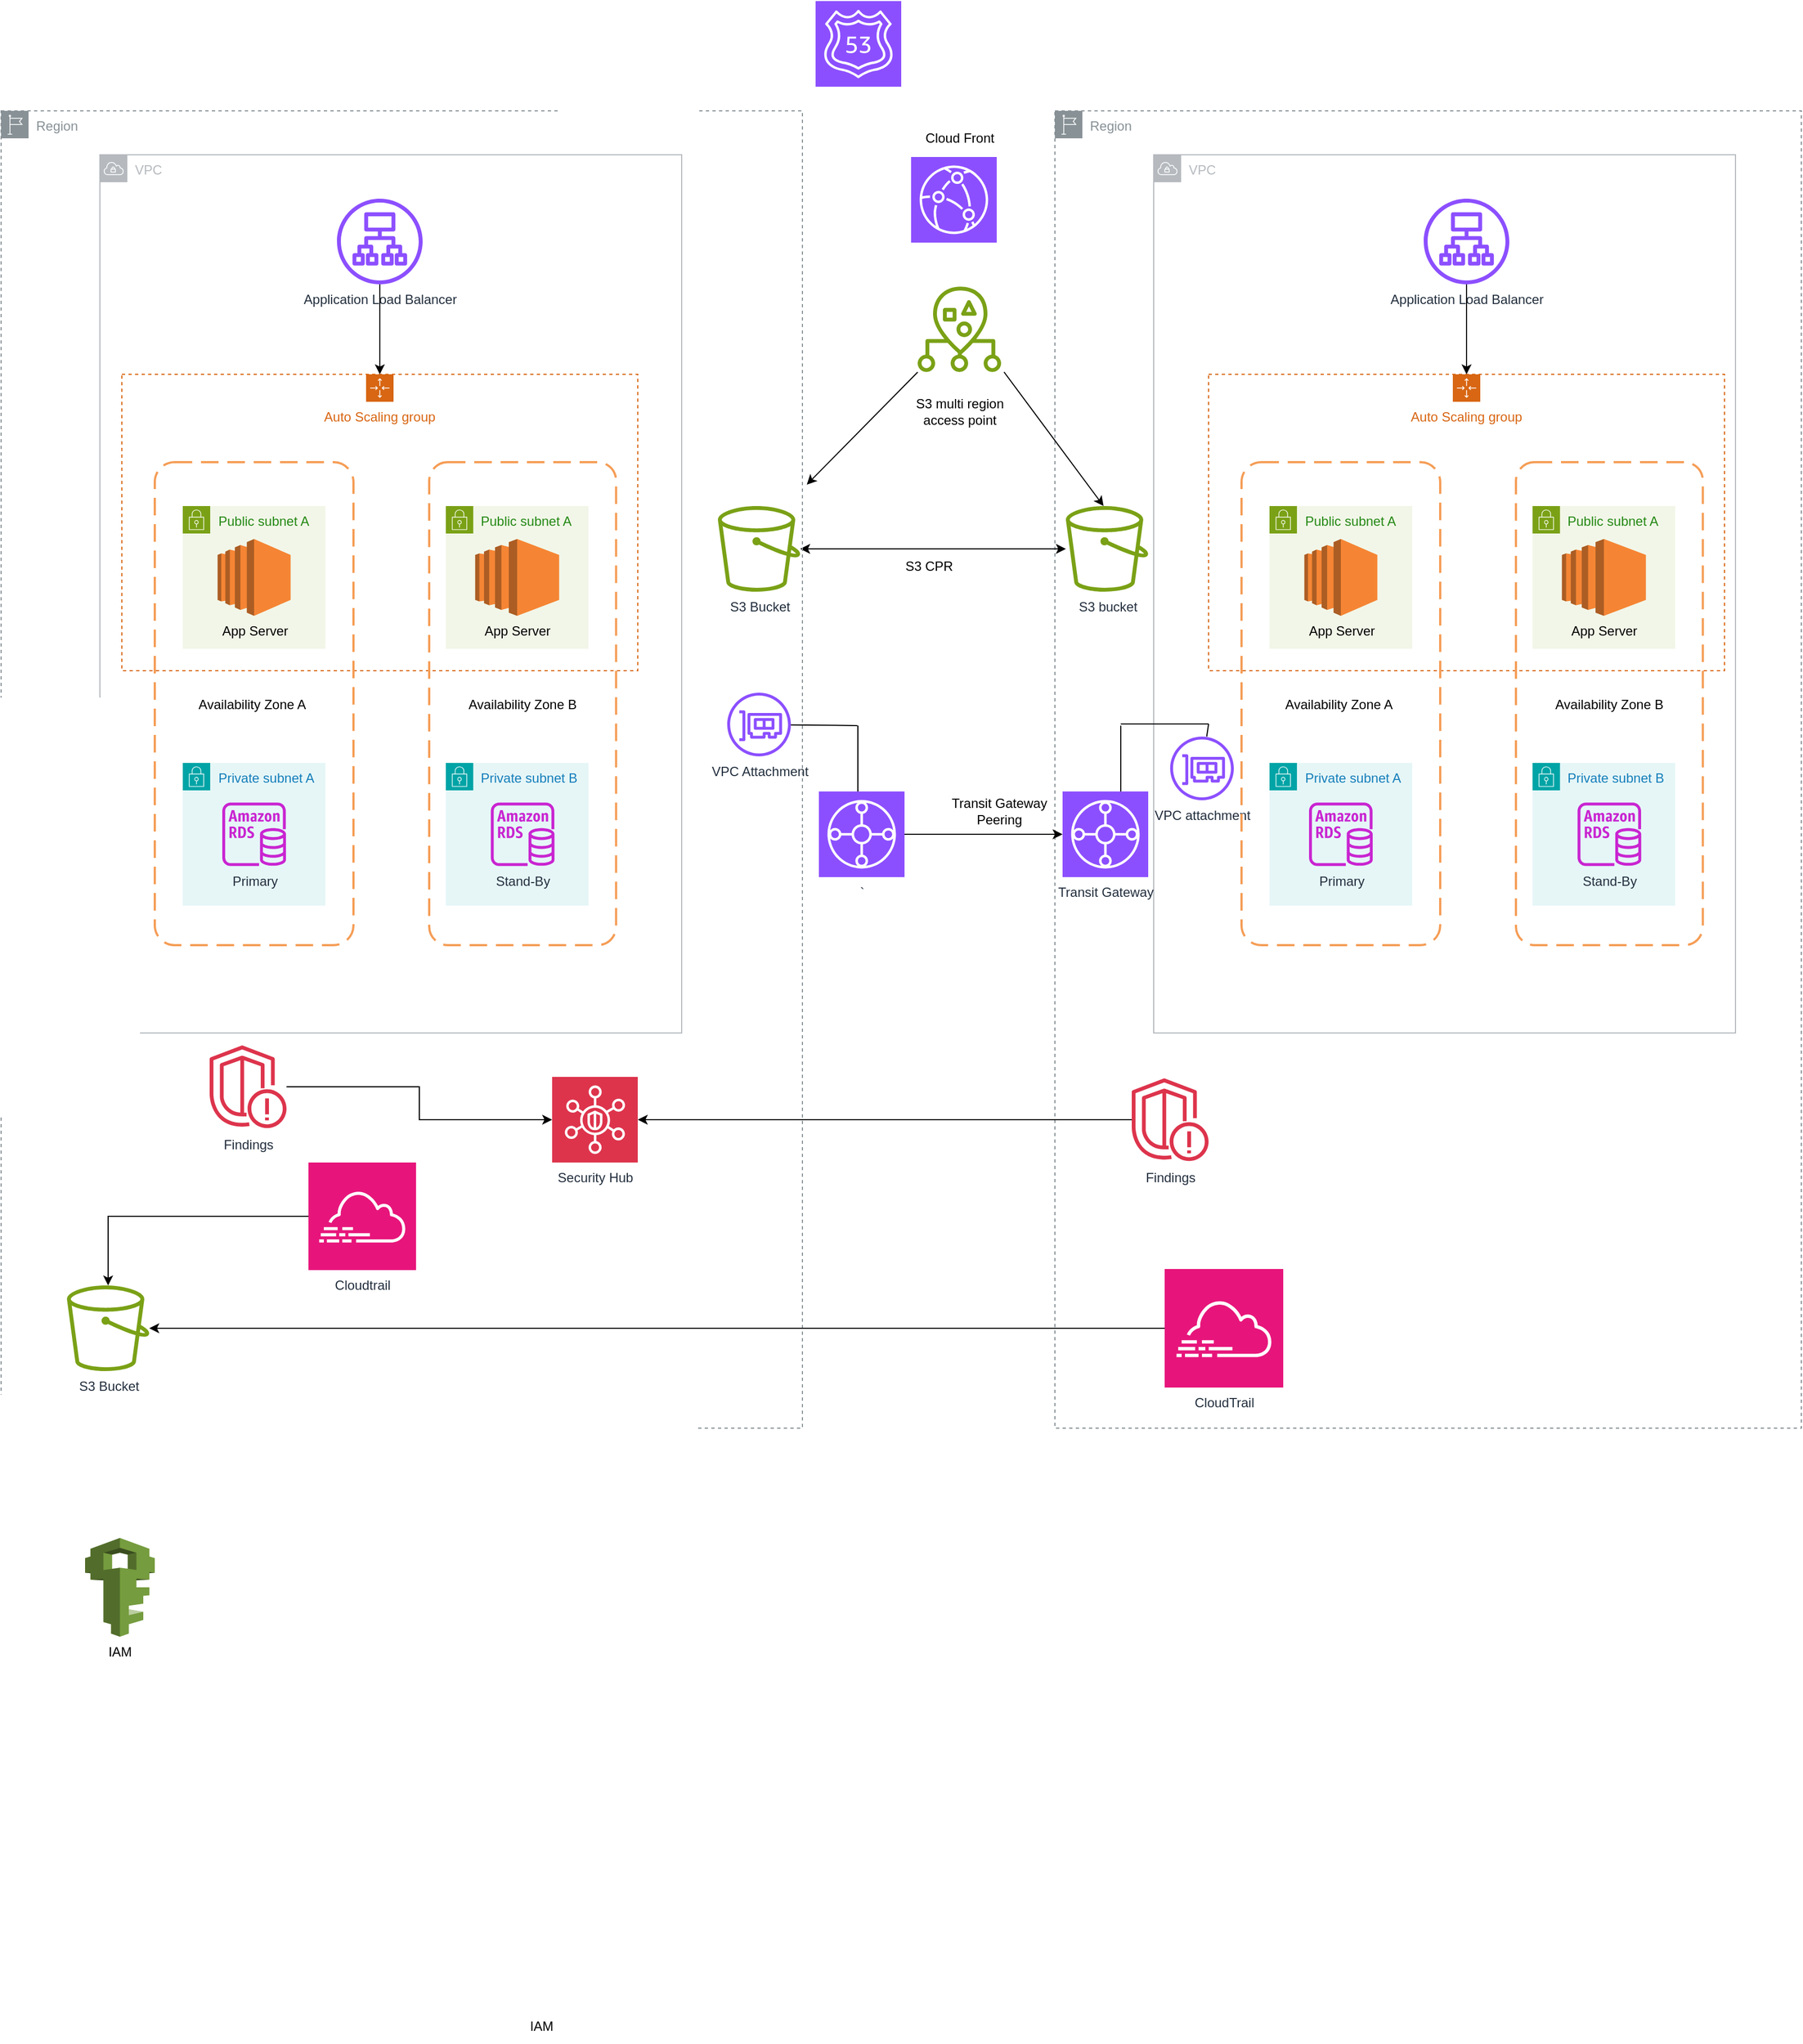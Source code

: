 <mxfile>
    <diagram name="Page-1" id="yJP06izvK32M2zYXWGLj">
        <mxGraphModel dx="2762" dy="1408" grid="1" gridSize="10" guides="1" tooltips="1" connect="1" arrows="1" fold="1" page="1" pageScale="1" pageWidth="1169" pageHeight="827" math="0" shadow="0">
            <root>
                <mxCell id="0"/>
                <mxCell id="1" parent="0"/>
                <mxCell id="CLSTLbRd8MkRC8ccG9wd-35" value="" style="sketch=0;points=[[0,0,0],[0.25,0,0],[0.5,0,0],[0.75,0,0],[1,0,0],[0,1,0],[0.25,1,0],[0.5,1,0],[0.75,1,0],[1,1,0],[0,0.25,0],[0,0.5,0],[0,0.75,0],[1,0.25,0],[1,0.5,0],[1,0.75,0]];outlineConnect=0;fontColor=#232F3E;fillColor=#8C4FFF;strokeColor=#ffffff;dashed=0;verticalLabelPosition=bottom;verticalAlign=top;align=center;html=1;fontSize=12;fontStyle=0;aspect=fixed;shape=mxgraph.aws4.resourceIcon;resIcon=mxgraph.aws4.route_53;" parent="1" vertex="1">
                    <mxGeometry x="402" y="60" width="78" height="78" as="geometry"/>
                </mxCell>
                <mxCell id="CLSTLbRd8MkRC8ccG9wd-36" value="" style="sketch=0;points=[[0,0,0],[0.25,0,0],[0.5,0,0],[0.75,0,0],[1,0,0],[0,1,0],[0.25,1,0],[0.5,1,0],[0.75,1,0],[1,1,0],[0,0.25,0],[0,0.5,0],[0,0.75,0],[1,0.25,0],[1,0.5,0],[1,0.75,0]];outlineConnect=0;fontColor=#232F3E;fillColor=#8C4FFF;strokeColor=#ffffff;dashed=0;verticalLabelPosition=bottom;verticalAlign=top;align=center;html=1;fontSize=12;fontStyle=0;aspect=fixed;shape=mxgraph.aws4.resourceIcon;resIcon=mxgraph.aws4.cloudfront;" parent="1" vertex="1">
                    <mxGeometry x="489" y="202" width="78" height="78" as="geometry"/>
                </mxCell>
                <mxCell id="CLSTLbRd8MkRC8ccG9wd-38" value="Region" style="sketch=0;outlineConnect=0;gradientColor=none;html=1;whiteSpace=wrap;fontSize=12;fontStyle=0;shape=mxgraph.aws4.group;grIcon=mxgraph.aws4.group_region;strokeColor=#879196;fillColor=none;verticalAlign=top;align=left;spacingLeft=30;fontColor=#879196;dashed=1;" parent="1" vertex="1">
                    <mxGeometry x="620" y="160" width="680" height="1200" as="geometry"/>
                </mxCell>
                <mxCell id="CLSTLbRd8MkRC8ccG9wd-40" value="VPC" style="sketch=0;outlineConnect=0;gradientColor=none;html=1;whiteSpace=wrap;fontSize=12;fontStyle=0;shape=mxgraph.aws4.group;grIcon=mxgraph.aws4.group_vpc;strokeColor=#B6BABF;fillColor=none;verticalAlign=top;align=left;spacingLeft=30;fontColor=#B6BABF;dashed=0;" parent="1" vertex="1">
                    <mxGeometry x="710" y="200" width="530" height="800" as="geometry"/>
                </mxCell>
                <mxCell id="LTgmbg8OwqLArLhdoxDF-1" value="S3 Bucket" style="sketch=0;outlineConnect=0;fontColor=#232F3E;gradientColor=none;fillColor=#7AA116;strokeColor=none;dashed=0;verticalLabelPosition=bottom;verticalAlign=top;align=center;html=1;fontSize=12;fontStyle=0;aspect=fixed;pointerEvents=1;shape=mxgraph.aws4.bucket;" parent="1" vertex="1">
                    <mxGeometry x="313" y="520" width="75" height="78" as="geometry"/>
                </mxCell>
                <mxCell id="LTgmbg8OwqLArLhdoxDF-2" value="S3 bucket" style="sketch=0;outlineConnect=0;fontColor=#232F3E;gradientColor=none;fillColor=#7AA116;strokeColor=none;dashed=0;verticalLabelPosition=bottom;verticalAlign=top;align=center;html=1;fontSize=12;fontStyle=0;aspect=fixed;pointerEvents=1;shape=mxgraph.aws4.bucket;" parent="1" vertex="1">
                    <mxGeometry x="630" y="520" width="75" height="78" as="geometry"/>
                </mxCell>
                <mxCell id="LTgmbg8OwqLArLhdoxDF-3" value="" style="sketch=0;outlineConnect=0;fontColor=#232F3E;gradientColor=none;fillColor=#7AA116;strokeColor=none;dashed=0;verticalLabelPosition=bottom;verticalAlign=top;align=center;html=1;fontSize=12;fontStyle=0;aspect=fixed;pointerEvents=1;shape=mxgraph.aws4.s3_multi_region_access_points;" parent="1" vertex="1">
                    <mxGeometry x="495" y="320" width="76" height="78" as="geometry"/>
                </mxCell>
                <mxCell id="LTgmbg8OwqLArLhdoxDF-4" value="S3 multi region&lt;br&gt;access point" style="text;html=1;align=center;verticalAlign=middle;resizable=0;points=[];autosize=1;strokeColor=none;fillColor=none;" parent="1" vertex="1">
                    <mxGeometry x="483" y="414" width="100" height="40" as="geometry"/>
                </mxCell>
                <mxCell id="LTgmbg8OwqLArLhdoxDF-7" value="" style="endArrow=classic;html=1;rounded=0;" parent="1" edge="1">
                    <mxGeometry width="50" height="50" relative="1" as="geometry">
                        <mxPoint x="495" y="397.997" as="sourcePoint"/>
                        <mxPoint x="394" y="500.45" as="targetPoint"/>
                    </mxGeometry>
                </mxCell>
                <mxCell id="LTgmbg8OwqLArLhdoxDF-8" value="" style="endArrow=classic;startArrow=classic;html=1;rounded=0;" parent="1" source="LTgmbg8OwqLArLhdoxDF-1" target="LTgmbg8OwqLArLhdoxDF-2" edge="1">
                    <mxGeometry width="50" height="50" relative="1" as="geometry">
                        <mxPoint x="535" y="584" as="sourcePoint"/>
                        <mxPoint x="585" y="534" as="targetPoint"/>
                    </mxGeometry>
                </mxCell>
                <mxCell id="LTgmbg8OwqLArLhdoxDF-9" value="S3 CPR" style="text;html=1;align=center;verticalAlign=middle;resizable=0;points=[];autosize=1;strokeColor=none;fillColor=none;" parent="1" vertex="1">
                    <mxGeometry x="470" y="560" width="70" height="30" as="geometry"/>
                </mxCell>
                <mxCell id="LTgmbg8OwqLArLhdoxDF-10" value="" style="edgeStyle=none;orthogonalLoop=1;jettySize=auto;html=1;rounded=0;" parent="1" edge="1">
                    <mxGeometry width="100" relative="1" as="geometry">
                        <mxPoint x="573.661" y="397.884" as="sourcePoint"/>
                        <mxPoint x="664.332" y="520" as="targetPoint"/>
                        <Array as="points"/>
                    </mxGeometry>
                </mxCell>
                <mxCell id="LTgmbg8OwqLArLhdoxDF-80" value="" style="edgeStyle=orthogonalEdgeStyle;rounded=0;orthogonalLoop=1;jettySize=auto;html=1;entryX=0;entryY=0.5;entryDx=0;entryDy=0;entryPerimeter=0;" parent="1" source="LTgmbg8OwqLArLhdoxDF-17" target="LTgmbg8OwqLArLhdoxDF-18" edge="1">
                    <mxGeometry relative="1" as="geometry">
                        <mxPoint x="574" y="819" as="targetPoint"/>
                    </mxGeometry>
                </mxCell>
                <mxCell id="LTgmbg8OwqLArLhdoxDF-17" value="`" style="sketch=0;points=[[0,0,0],[0.25,0,0],[0.5,0,0],[0.75,0,0],[1,0,0],[0,1,0],[0.25,1,0],[0.5,1,0],[0.75,1,0],[1,1,0],[0,0.25,0],[0,0.5,0],[0,0.75,0],[1,0.25,0],[1,0.5,0],[1,0.75,0]];outlineConnect=0;fontColor=#232F3E;fillColor=#8C4FFF;strokeColor=#ffffff;dashed=0;verticalLabelPosition=bottom;verticalAlign=top;align=center;html=1;fontSize=12;fontStyle=0;aspect=fixed;shape=mxgraph.aws4.resourceIcon;resIcon=mxgraph.aws4.transit_gateway;" parent="1" vertex="1">
                    <mxGeometry x="405" y="780" width="78" height="78" as="geometry"/>
                </mxCell>
                <mxCell id="LTgmbg8OwqLArLhdoxDF-18" value="Transit Gateway" style="sketch=0;points=[[0,0,0],[0.25,0,0],[0.5,0,0],[0.75,0,0],[1,0,0],[0,1,0],[0.25,1,0],[0.5,1,0],[0.75,1,0],[1,1,0],[0,0.25,0],[0,0.5,0],[0,0.75,0],[1,0.25,0],[1,0.5,0],[1,0.75,0]];outlineConnect=0;fontColor=#232F3E;fillColor=#8C4FFF;strokeColor=#ffffff;dashed=0;verticalLabelPosition=bottom;verticalAlign=top;align=center;html=1;fontSize=12;fontStyle=0;aspect=fixed;shape=mxgraph.aws4.resourceIcon;resIcon=mxgraph.aws4.transit_gateway;" parent="1" vertex="1">
                    <mxGeometry x="627" y="780" width="78" height="78" as="geometry"/>
                </mxCell>
                <mxCell id="LTgmbg8OwqLArLhdoxDF-22" value="VPC Attachment" style="sketch=0;outlineConnect=0;fontColor=#232F3E;gradientColor=none;fillColor=#8C4FFF;strokeColor=none;dashed=0;verticalLabelPosition=bottom;verticalAlign=top;align=center;html=1;fontSize=12;fontStyle=0;aspect=fixed;pointerEvents=1;shape=mxgraph.aws4.elastic_network_interface;" parent="1" vertex="1">
                    <mxGeometry x="321.5" y="690" width="58" height="58" as="geometry"/>
                </mxCell>
                <mxCell id="LTgmbg8OwqLArLhdoxDF-23" value="VPC attachment" style="sketch=0;outlineConnect=0;fontColor=#232F3E;gradientColor=none;fillColor=#8C4FFF;strokeColor=none;dashed=0;verticalLabelPosition=bottom;verticalAlign=top;align=center;html=1;fontSize=12;fontStyle=0;aspect=fixed;pointerEvents=1;shape=mxgraph.aws4.elastic_network_interface;" parent="1" vertex="1">
                    <mxGeometry x="725" y="730" width="58" height="58" as="geometry"/>
                </mxCell>
                <mxCell id="LTgmbg8OwqLArLhdoxDF-27" value="" style="endArrow=none;html=1;rounded=0;" parent="1" source="LTgmbg8OwqLArLhdoxDF-22" edge="1">
                    <mxGeometry width="50" height="50" relative="1" as="geometry">
                        <mxPoint x="388" y="718.5" as="sourcePoint"/>
                        <mxPoint x="440" y="720" as="targetPoint"/>
                    </mxGeometry>
                </mxCell>
                <mxCell id="LTgmbg8OwqLArLhdoxDF-32" value="" style="endArrow=none;html=1;rounded=0;" parent="1" target="LTgmbg8OwqLArLhdoxDF-23" edge="1">
                    <mxGeometry width="50" height="50" relative="1" as="geometry">
                        <mxPoint x="760" y="718.5" as="sourcePoint"/>
                        <mxPoint x="830" y="718.5" as="targetPoint"/>
                    </mxGeometry>
                </mxCell>
                <mxCell id="LTgmbg8OwqLArLhdoxDF-33" value="" style="endArrow=none;html=1;rounded=0;" parent="1" edge="1">
                    <mxGeometry width="50" height="50" relative="1" as="geometry">
                        <mxPoint x="440.5" y="780" as="sourcePoint"/>
                        <mxPoint x="440.5" y="720" as="targetPoint"/>
                    </mxGeometry>
                </mxCell>
                <mxCell id="LTgmbg8OwqLArLhdoxDF-54" value="Cloud Front" style="text;html=1;align=center;verticalAlign=middle;resizable=0;points=[];autosize=1;strokeColor=none;fillColor=none;" parent="1" vertex="1">
                    <mxGeometry x="488" y="170" width="90" height="30" as="geometry"/>
                </mxCell>
                <mxCell id="LTgmbg8OwqLArLhdoxDF-75" value="" style="endArrow=none;html=1;rounded=0;" parent="1" edge="1">
                    <mxGeometry width="50" height="50" relative="1" as="geometry">
                        <mxPoint x="680" y="718.5" as="sourcePoint"/>
                        <mxPoint x="760" y="718.5" as="targetPoint"/>
                    </mxGeometry>
                </mxCell>
                <mxCell id="LTgmbg8OwqLArLhdoxDF-76" value="" style="endArrow=none;html=1;rounded=0;" parent="1" edge="1">
                    <mxGeometry width="50" height="50" relative="1" as="geometry">
                        <mxPoint x="680" y="720" as="sourcePoint"/>
                        <mxPoint x="680" y="780" as="targetPoint"/>
                    </mxGeometry>
                </mxCell>
                <mxCell id="LTgmbg8OwqLArLhdoxDF-81" value="Transit Gateway&lt;br&gt;Peering" style="text;html=1;align=center;verticalAlign=middle;resizable=0;points=[];autosize=1;strokeColor=none;fillColor=none;" parent="1" vertex="1">
                    <mxGeometry x="514" y="778" width="110" height="40" as="geometry"/>
                </mxCell>
                <mxCell id="LTgmbg8OwqLArLhdoxDF-87" value="IAM" style="text;html=1;align=center;verticalAlign=middle;resizable=0;points=[];autosize=1;strokeColor=none;fillColor=none;" parent="1" vertex="1">
                    <mxGeometry x="132" y="1890" width="40" height="30" as="geometry"/>
                </mxCell>
                <mxCell id="LTgmbg8OwqLArLhdoxDF-99" value="Region" style="sketch=0;outlineConnect=0;gradientColor=none;html=1;whiteSpace=wrap;fontSize=12;fontStyle=0;shape=mxgraph.aws4.group;grIcon=mxgraph.aws4.group_region;strokeColor=#879196;fillColor=none;verticalAlign=top;align=left;spacingLeft=30;fontColor=#879196;dashed=1;" parent="1" vertex="1">
                    <mxGeometry x="-340" y="160" width="730" height="1200" as="geometry"/>
                </mxCell>
                <mxCell id="LTgmbg8OwqLArLhdoxDF-100" value="VPC" style="sketch=0;outlineConnect=0;gradientColor=none;html=1;whiteSpace=wrap;fontSize=12;fontStyle=0;shape=mxgraph.aws4.group;grIcon=mxgraph.aws4.group_vpc;strokeColor=#B6BABF;fillColor=none;verticalAlign=top;align=left;spacingLeft=30;fontColor=#B6BABF;dashed=0;" parent="1" vertex="1">
                    <mxGeometry x="-250" y="200" width="530" height="800" as="geometry"/>
                </mxCell>
                <mxCell id="LTgmbg8OwqLArLhdoxDF-101" value="" style="group" parent="1" vertex="1" connectable="0">
                    <mxGeometry x="760" y="240" width="470" height="680" as="geometry"/>
                </mxCell>
                <mxCell id="CLSTLbRd8MkRC8ccG9wd-42" value="Application Load Balancer" style="sketch=0;outlineConnect=0;fontColor=#232F3E;gradientColor=none;fillColor=#8C4FFF;strokeColor=none;dashed=0;verticalLabelPosition=bottom;verticalAlign=top;align=center;html=1;fontSize=12;fontStyle=0;aspect=fixed;pointerEvents=1;shape=mxgraph.aws4.application_load_balancer;" parent="LTgmbg8OwqLArLhdoxDF-101" vertex="1">
                    <mxGeometry x="196" width="78" height="78" as="geometry"/>
                </mxCell>
                <mxCell id="LTgmbg8OwqLArLhdoxDF-60" value="Auto Scaling group" style="points=[[0,0],[0.25,0],[0.5,0],[0.75,0],[1,0],[1,0.25],[1,0.5],[1,0.75],[1,1],[0.75,1],[0.5,1],[0.25,1],[0,1],[0,0.75],[0,0.5],[0,0.25]];outlineConnect=0;gradientColor=none;html=1;whiteSpace=wrap;fontSize=12;fontStyle=0;container=1;pointerEvents=0;collapsible=0;recursiveResize=0;shape=mxgraph.aws4.groupCenter;grIcon=mxgraph.aws4.group_auto_scaling_group;grStroke=1;strokeColor=#D86613;fillColor=none;verticalAlign=top;align=center;fontColor=#D86613;dashed=1;spacingTop=25;" parent="LTgmbg8OwqLArLhdoxDF-101" vertex="1">
                    <mxGeometry y="160" width="470" height="270" as="geometry"/>
                </mxCell>
                <mxCell id="LTgmbg8OwqLArLhdoxDF-90" value="Availability Zone B" style="rounded=1;arcSize=10;dashed=1;strokeColor=#F59D56;fillColor=none;gradientColor=none;dashPattern=8 4;strokeWidth=2;" parent="LTgmbg8OwqLArLhdoxDF-101" vertex="1">
                    <mxGeometry x="280" y="240" width="170.25" height="440" as="geometry"/>
                </mxCell>
                <mxCell id="LTgmbg8OwqLArLhdoxDF-89" value="Availability Zone A " style="rounded=1;arcSize=10;dashed=1;strokeColor=#F59D56;fillColor=none;gradientColor=none;dashPattern=8 4;strokeWidth=2;" parent="LTgmbg8OwqLArLhdoxDF-101" vertex="1">
                    <mxGeometry x="30" y="240" width="181" height="440" as="geometry"/>
                </mxCell>
                <mxCell id="LTgmbg8OwqLArLhdoxDF-91" value="Public subnet A" style="points=[[0,0],[0.25,0],[0.5,0],[0.75,0],[1,0],[1,0.25],[1,0.5],[1,0.75],[1,1],[0.75,1],[0.5,1],[0.25,1],[0,1],[0,0.75],[0,0.5],[0,0.25]];outlineConnect=0;gradientColor=none;html=1;whiteSpace=wrap;fontSize=12;fontStyle=0;container=1;pointerEvents=0;collapsible=0;recursiveResize=0;shape=mxgraph.aws4.group;grIcon=mxgraph.aws4.group_security_group;grStroke=0;strokeColor=#7AA116;fillColor=#F2F6E8;verticalAlign=top;align=left;spacingLeft=30;fontColor=#248814;dashed=0;" parent="LTgmbg8OwqLArLhdoxDF-101" vertex="1">
                    <mxGeometry x="55.5" y="280" width="130" height="130" as="geometry"/>
                </mxCell>
                <mxCell id="LTgmbg8OwqLArLhdoxDF-93" value="App Server" style="outlineConnect=0;dashed=0;verticalLabelPosition=bottom;verticalAlign=top;align=center;html=1;shape=mxgraph.aws3.ec2;fillColor=#F58534;gradientColor=none;" parent="LTgmbg8OwqLArLhdoxDF-91" vertex="1">
                    <mxGeometry x="31.75" y="30" width="66.5" height="70" as="geometry"/>
                </mxCell>
                <mxCell id="LTgmbg8OwqLArLhdoxDF-92" value="Public subnet A" style="points=[[0,0],[0.25,0],[0.5,0],[0.75,0],[1,0],[1,0.25],[1,0.5],[1,0.75],[1,1],[0.75,1],[0.5,1],[0.25,1],[0,1],[0,0.75],[0,0.5],[0,0.25]];outlineConnect=0;gradientColor=none;html=1;whiteSpace=wrap;fontSize=12;fontStyle=0;container=1;pointerEvents=0;collapsible=0;recursiveResize=0;shape=mxgraph.aws4.group;grIcon=mxgraph.aws4.group_security_group;grStroke=0;strokeColor=#7AA116;fillColor=#F2F6E8;verticalAlign=top;align=left;spacingLeft=30;fontColor=#248814;dashed=0;" parent="LTgmbg8OwqLArLhdoxDF-101" vertex="1">
                    <mxGeometry x="295.13" y="280" width="130" height="130" as="geometry"/>
                </mxCell>
                <mxCell id="LTgmbg8OwqLArLhdoxDF-94" value="App Server" style="outlineConnect=0;dashed=0;verticalLabelPosition=bottom;verticalAlign=top;align=center;html=1;shape=mxgraph.aws3.ec2;fillColor=#F58534;gradientColor=none;" parent="LTgmbg8OwqLArLhdoxDF-92" vertex="1">
                    <mxGeometry x="26.75" y="30" width="76.5" height="70" as="geometry"/>
                </mxCell>
                <mxCell id="LTgmbg8OwqLArLhdoxDF-95" value="Private subnet A" style="points=[[0,0],[0.25,0],[0.5,0],[0.75,0],[1,0],[1,0.25],[1,0.5],[1,0.75],[1,1],[0.75,1],[0.5,1],[0.25,1],[0,1],[0,0.75],[0,0.5],[0,0.25]];outlineConnect=0;gradientColor=none;html=1;whiteSpace=wrap;fontSize=12;fontStyle=0;container=1;pointerEvents=0;collapsible=0;recursiveResize=0;shape=mxgraph.aws4.group;grIcon=mxgraph.aws4.group_security_group;grStroke=0;strokeColor=#00A4A6;fillColor=#E6F6F7;verticalAlign=top;align=left;spacingLeft=30;fontColor=#147EBA;dashed=0;" parent="LTgmbg8OwqLArLhdoxDF-101" vertex="1">
                    <mxGeometry x="55.5" y="514" width="130" height="130" as="geometry"/>
                </mxCell>
                <mxCell id="LTgmbg8OwqLArLhdoxDF-97" value="Primary" style="sketch=0;outlineConnect=0;fontColor=#232F3E;gradientColor=none;fillColor=#C925D1;strokeColor=none;dashed=0;verticalLabelPosition=bottom;verticalAlign=top;align=center;html=1;fontSize=12;fontStyle=0;aspect=fixed;pointerEvents=1;shape=mxgraph.aws4.rds_instance;" parent="LTgmbg8OwqLArLhdoxDF-95" vertex="1">
                    <mxGeometry x="36" y="36" width="58" height="58" as="geometry"/>
                </mxCell>
                <mxCell id="LTgmbg8OwqLArLhdoxDF-96" value="Private subnet B" style="points=[[0,0],[0.25,0],[0.5,0],[0.75,0],[1,0],[1,0.25],[1,0.5],[1,0.75],[1,1],[0.75,1],[0.5,1],[0.25,1],[0,1],[0,0.75],[0,0.5],[0,0.25]];outlineConnect=0;gradientColor=none;html=1;whiteSpace=wrap;fontSize=12;fontStyle=0;container=1;pointerEvents=0;collapsible=0;recursiveResize=0;shape=mxgraph.aws4.group;grIcon=mxgraph.aws4.group_security_group;grStroke=0;strokeColor=#00A4A6;fillColor=#E6F6F7;verticalAlign=top;align=left;spacingLeft=30;fontColor=#147EBA;dashed=0;" parent="LTgmbg8OwqLArLhdoxDF-101" vertex="1">
                    <mxGeometry x="295.13" y="514" width="130" height="130" as="geometry"/>
                </mxCell>
                <mxCell id="LTgmbg8OwqLArLhdoxDF-98" value="Stand-By" style="sketch=0;outlineConnect=0;fontColor=#232F3E;gradientColor=none;fillColor=#C925D1;strokeColor=none;dashed=0;verticalLabelPosition=bottom;verticalAlign=top;align=center;html=1;fontSize=12;fontStyle=0;aspect=fixed;pointerEvents=1;shape=mxgraph.aws4.rds_instance;" parent="LTgmbg8OwqLArLhdoxDF-96" vertex="1">
                    <mxGeometry x="41" y="36" width="58" height="58" as="geometry"/>
                </mxCell>
                <mxCell id="LTgmbg8OwqLArLhdoxDF-83" value="" style="edgeStyle=orthogonalEdgeStyle;rounded=0;orthogonalLoop=1;jettySize=auto;html=1;entryX=0.5;entryY=0;entryDx=0;entryDy=0;" parent="LTgmbg8OwqLArLhdoxDF-101" source="CLSTLbRd8MkRC8ccG9wd-42" target="LTgmbg8OwqLArLhdoxDF-60" edge="1">
                    <mxGeometry relative="1" as="geometry">
                        <mxPoint x="1010" y="407" as="targetPoint"/>
                    </mxGeometry>
                </mxCell>
                <mxCell id="LTgmbg8OwqLArLhdoxDF-102" value="" style="group" parent="1" vertex="1" connectable="0">
                    <mxGeometry x="-230" y="240" width="470" height="680" as="geometry"/>
                </mxCell>
                <mxCell id="LTgmbg8OwqLArLhdoxDF-103" value="Application Load Balancer" style="sketch=0;outlineConnect=0;fontColor=#232F3E;gradientColor=none;fillColor=#8C4FFF;strokeColor=none;dashed=0;verticalLabelPosition=bottom;verticalAlign=top;align=center;html=1;fontSize=12;fontStyle=0;aspect=fixed;pointerEvents=1;shape=mxgraph.aws4.application_load_balancer;" parent="LTgmbg8OwqLArLhdoxDF-102" vertex="1">
                    <mxGeometry x="196" width="78" height="78" as="geometry"/>
                </mxCell>
                <mxCell id="LTgmbg8OwqLArLhdoxDF-104" value="Auto Scaling group" style="points=[[0,0],[0.25,0],[0.5,0],[0.75,0],[1,0],[1,0.25],[1,0.5],[1,0.75],[1,1],[0.75,1],[0.5,1],[0.25,1],[0,1],[0,0.75],[0,0.5],[0,0.25]];outlineConnect=0;gradientColor=none;html=1;whiteSpace=wrap;fontSize=12;fontStyle=0;container=1;pointerEvents=0;collapsible=0;recursiveResize=0;shape=mxgraph.aws4.groupCenter;grIcon=mxgraph.aws4.group_auto_scaling_group;grStroke=1;strokeColor=#D86613;fillColor=none;verticalAlign=top;align=center;fontColor=#D86613;dashed=1;spacingTop=25;" parent="LTgmbg8OwqLArLhdoxDF-102" vertex="1">
                    <mxGeometry y="160" width="470" height="270" as="geometry"/>
                </mxCell>
                <mxCell id="LTgmbg8OwqLArLhdoxDF-105" value="Availability Zone B" style="rounded=1;arcSize=10;dashed=1;strokeColor=#F59D56;fillColor=none;gradientColor=none;dashPattern=8 4;strokeWidth=2;" parent="LTgmbg8OwqLArLhdoxDF-102" vertex="1">
                    <mxGeometry x="280" y="240" width="170.25" height="440" as="geometry"/>
                </mxCell>
                <mxCell id="LTgmbg8OwqLArLhdoxDF-106" value="Availability Zone A " style="rounded=1;arcSize=10;dashed=1;strokeColor=#F59D56;fillColor=none;gradientColor=none;dashPattern=8 4;strokeWidth=2;" parent="LTgmbg8OwqLArLhdoxDF-102" vertex="1">
                    <mxGeometry x="30" y="240" width="181" height="440" as="geometry"/>
                </mxCell>
                <mxCell id="LTgmbg8OwqLArLhdoxDF-107" value="Public subnet A" style="points=[[0,0],[0.25,0],[0.5,0],[0.75,0],[1,0],[1,0.25],[1,0.5],[1,0.75],[1,1],[0.75,1],[0.5,1],[0.25,1],[0,1],[0,0.75],[0,0.5],[0,0.25]];outlineConnect=0;gradientColor=none;html=1;whiteSpace=wrap;fontSize=12;fontStyle=0;container=1;pointerEvents=0;collapsible=0;recursiveResize=0;shape=mxgraph.aws4.group;grIcon=mxgraph.aws4.group_security_group;grStroke=0;strokeColor=#7AA116;fillColor=#F2F6E8;verticalAlign=top;align=left;spacingLeft=30;fontColor=#248814;dashed=0;" parent="LTgmbg8OwqLArLhdoxDF-102" vertex="1">
                    <mxGeometry x="55.5" y="280" width="130" height="130" as="geometry"/>
                </mxCell>
                <mxCell id="LTgmbg8OwqLArLhdoxDF-108" value="App Server" style="outlineConnect=0;dashed=0;verticalLabelPosition=bottom;verticalAlign=top;align=center;html=1;shape=mxgraph.aws3.ec2;fillColor=#F58534;gradientColor=none;" parent="LTgmbg8OwqLArLhdoxDF-107" vertex="1">
                    <mxGeometry x="31.75" y="30" width="66.5" height="70" as="geometry"/>
                </mxCell>
                <mxCell id="LTgmbg8OwqLArLhdoxDF-109" value="Public subnet A" style="points=[[0,0],[0.25,0],[0.5,0],[0.75,0],[1,0],[1,0.25],[1,0.5],[1,0.75],[1,1],[0.75,1],[0.5,1],[0.25,1],[0,1],[0,0.75],[0,0.5],[0,0.25]];outlineConnect=0;gradientColor=none;html=1;whiteSpace=wrap;fontSize=12;fontStyle=0;container=1;pointerEvents=0;collapsible=0;recursiveResize=0;shape=mxgraph.aws4.group;grIcon=mxgraph.aws4.group_security_group;grStroke=0;strokeColor=#7AA116;fillColor=#F2F6E8;verticalAlign=top;align=left;spacingLeft=30;fontColor=#248814;dashed=0;" parent="LTgmbg8OwqLArLhdoxDF-102" vertex="1">
                    <mxGeometry x="295.13" y="280" width="130" height="130" as="geometry"/>
                </mxCell>
                <mxCell id="LTgmbg8OwqLArLhdoxDF-110" value="App Server" style="outlineConnect=0;dashed=0;verticalLabelPosition=bottom;verticalAlign=top;align=center;html=1;shape=mxgraph.aws3.ec2;fillColor=#F58534;gradientColor=none;" parent="LTgmbg8OwqLArLhdoxDF-109" vertex="1">
                    <mxGeometry x="26.75" y="30" width="76.5" height="70" as="geometry"/>
                </mxCell>
                <mxCell id="LTgmbg8OwqLArLhdoxDF-111" value="Private subnet A" style="points=[[0,0],[0.25,0],[0.5,0],[0.75,0],[1,0],[1,0.25],[1,0.5],[1,0.75],[1,1],[0.75,1],[0.5,1],[0.25,1],[0,1],[0,0.75],[0,0.5],[0,0.25]];outlineConnect=0;gradientColor=none;html=1;whiteSpace=wrap;fontSize=12;fontStyle=0;container=1;pointerEvents=0;collapsible=0;recursiveResize=0;shape=mxgraph.aws4.group;grIcon=mxgraph.aws4.group_security_group;grStroke=0;strokeColor=#00A4A6;fillColor=#E6F6F7;verticalAlign=top;align=left;spacingLeft=30;fontColor=#147EBA;dashed=0;" parent="LTgmbg8OwqLArLhdoxDF-102" vertex="1">
                    <mxGeometry x="55.5" y="514" width="130" height="130" as="geometry"/>
                </mxCell>
                <mxCell id="LTgmbg8OwqLArLhdoxDF-112" value="Primary" style="sketch=0;outlineConnect=0;fontColor=#232F3E;gradientColor=none;fillColor=#C925D1;strokeColor=none;dashed=0;verticalLabelPosition=bottom;verticalAlign=top;align=center;html=1;fontSize=12;fontStyle=0;aspect=fixed;pointerEvents=1;shape=mxgraph.aws4.rds_instance;" parent="LTgmbg8OwqLArLhdoxDF-111" vertex="1">
                    <mxGeometry x="36" y="36" width="58" height="58" as="geometry"/>
                </mxCell>
                <mxCell id="LTgmbg8OwqLArLhdoxDF-113" value="Private subnet B" style="points=[[0,0],[0.25,0],[0.5,0],[0.75,0],[1,0],[1,0.25],[1,0.5],[1,0.75],[1,1],[0.75,1],[0.5,1],[0.25,1],[0,1],[0,0.75],[0,0.5],[0,0.25]];outlineConnect=0;gradientColor=none;html=1;whiteSpace=wrap;fontSize=12;fontStyle=0;container=1;pointerEvents=0;collapsible=0;recursiveResize=0;shape=mxgraph.aws4.group;grIcon=mxgraph.aws4.group_security_group;grStroke=0;strokeColor=#00A4A6;fillColor=#E6F6F7;verticalAlign=top;align=left;spacingLeft=30;fontColor=#147EBA;dashed=0;" parent="LTgmbg8OwqLArLhdoxDF-102" vertex="1">
                    <mxGeometry x="295.13" y="514" width="130" height="130" as="geometry"/>
                </mxCell>
                <mxCell id="LTgmbg8OwqLArLhdoxDF-114" value="Stand-By" style="sketch=0;outlineConnect=0;fontColor=#232F3E;gradientColor=none;fillColor=#C925D1;strokeColor=none;dashed=0;verticalLabelPosition=bottom;verticalAlign=top;align=center;html=1;fontSize=12;fontStyle=0;aspect=fixed;pointerEvents=1;shape=mxgraph.aws4.rds_instance;" parent="LTgmbg8OwqLArLhdoxDF-113" vertex="1">
                    <mxGeometry x="41" y="36" width="58" height="58" as="geometry"/>
                </mxCell>
                <mxCell id="LTgmbg8OwqLArLhdoxDF-115" value="" style="edgeStyle=orthogonalEdgeStyle;rounded=0;orthogonalLoop=1;jettySize=auto;html=1;entryX=0.5;entryY=0;entryDx=0;entryDy=0;" parent="LTgmbg8OwqLArLhdoxDF-102" source="LTgmbg8OwqLArLhdoxDF-103" target="LTgmbg8OwqLArLhdoxDF-104" edge="1">
                    <mxGeometry relative="1" as="geometry">
                        <mxPoint x="1010" y="407" as="targetPoint"/>
                    </mxGeometry>
                </mxCell>
                <mxCell id="LTgmbg8OwqLArLhdoxDF-123" value="" style="edgeStyle=orthogonalEdgeStyle;rounded=0;orthogonalLoop=1;jettySize=auto;html=1;entryX=1;entryY=0.5;entryDx=0;entryDy=0;entryPerimeter=0;" parent="1" source="LTgmbg8OwqLArLhdoxDF-116" target="LTgmbg8OwqLArLhdoxDF-118" edge="1">
                    <mxGeometry relative="1" as="geometry">
                        <mxPoint x="615" y="1079" as="targetPoint"/>
                    </mxGeometry>
                </mxCell>
                <mxCell id="LTgmbg8OwqLArLhdoxDF-116" value="Findings" style="sketch=0;outlineConnect=0;fontColor=#232F3E;gradientColor=none;fillColor=#DD344C;strokeColor=none;dashed=0;verticalLabelPosition=bottom;verticalAlign=top;align=center;html=1;fontSize=12;fontStyle=0;aspect=fixed;pointerEvents=1;shape=mxgraph.aws4.finding;" parent="1" vertex="1">
                    <mxGeometry x="690" y="1040" width="70" height="78" as="geometry"/>
                </mxCell>
                <mxCell id="LTgmbg8OwqLArLhdoxDF-125" value="" style="edgeStyle=orthogonalEdgeStyle;rounded=0;orthogonalLoop=1;jettySize=auto;html=1;" parent="1" source="LTgmbg8OwqLArLhdoxDF-117" target="LTgmbg8OwqLArLhdoxDF-118" edge="1">
                    <mxGeometry relative="1" as="geometry">
                        <mxPoint x="-5.0" y="1049" as="targetPoint"/>
                    </mxGeometry>
                </mxCell>
                <mxCell id="LTgmbg8OwqLArLhdoxDF-117" value="Findings" style="sketch=0;outlineConnect=0;fontColor=#232F3E;gradientColor=none;fillColor=#DD344C;strokeColor=none;dashed=0;verticalLabelPosition=bottom;verticalAlign=top;align=center;html=1;fontSize=12;fontStyle=0;aspect=fixed;pointerEvents=1;shape=mxgraph.aws4.finding;" parent="1" vertex="1">
                    <mxGeometry x="-150" y="1010" width="70" height="78" as="geometry"/>
                </mxCell>
                <mxCell id="LTgmbg8OwqLArLhdoxDF-118" value="Security Hub" style="sketch=0;points=[[0,0,0],[0.25,0,0],[0.5,0,0],[0.75,0,0],[1,0,0],[0,1,0],[0.25,1,0],[0.5,1,0],[0.75,1,0],[1,1,0],[0,0.25,0],[0,0.5,0],[0,0.75,0],[1,0.25,0],[1,0.5,0],[1,0.75,0]];outlineConnect=0;fontColor=#232F3E;fillColor=#DD344C;strokeColor=#ffffff;dashed=0;verticalLabelPosition=bottom;verticalAlign=top;align=center;html=1;fontSize=12;fontStyle=0;aspect=fixed;shape=mxgraph.aws4.resourceIcon;resIcon=mxgraph.aws4.security_hub;" parent="1" vertex="1">
                    <mxGeometry x="162" y="1040" width="78" height="78" as="geometry"/>
                </mxCell>
                <mxCell id="LTgmbg8OwqLArLhdoxDF-129" value="" style="edgeStyle=orthogonalEdgeStyle;rounded=0;orthogonalLoop=1;jettySize=auto;html=1;" parent="1" source="LTgmbg8OwqLArLhdoxDF-119" target="LTgmbg8OwqLArLhdoxDF-121" edge="1">
                    <mxGeometry relative="1" as="geometry">
                        <mxPoint x="626" y="1269.0" as="targetPoint"/>
                    </mxGeometry>
                </mxCell>
                <mxCell id="LTgmbg8OwqLArLhdoxDF-119" value="CloudTrail" style="sketch=0;points=[[0,0,0],[0.25,0,0],[0.5,0,0],[0.75,0,0],[1,0,0],[0,1,0],[0.25,1,0],[0.5,1,0],[0.75,1,0],[1,1,0],[0,0.25,0],[0,0.5,0],[0,0.75,0],[1,0.25,0],[1,0.5,0],[1,0.75,0]];points=[[0,0,0],[0.25,0,0],[0.5,0,0],[0.75,0,0],[1,0,0],[0,1,0],[0.25,1,0],[0.5,1,0],[0.75,1,0],[1,1,0],[0,0.25,0],[0,0.5,0],[0,0.75,0],[1,0.25,0],[1,0.5,0],[1,0.75,0]];outlineConnect=0;fontColor=#232F3E;fillColor=#E7157B;strokeColor=#ffffff;dashed=0;verticalLabelPosition=bottom;verticalAlign=top;align=center;html=1;fontSize=12;fontStyle=0;aspect=fixed;shape=mxgraph.aws4.resourceIcon;resIcon=mxgraph.aws4.cloudtrail;" parent="1" vertex="1">
                    <mxGeometry x="720" y="1215" width="108" height="108" as="geometry"/>
                </mxCell>
                <mxCell id="LTgmbg8OwqLArLhdoxDF-127" value="" style="edgeStyle=orthogonalEdgeStyle;rounded=0;orthogonalLoop=1;jettySize=auto;html=1;" parent="1" source="LTgmbg8OwqLArLhdoxDF-120" target="LTgmbg8OwqLArLhdoxDF-121" edge="1">
                    <mxGeometry relative="1" as="geometry">
                        <mxPoint x="-149" y="1167.0" as="targetPoint"/>
                    </mxGeometry>
                </mxCell>
                <mxCell id="LTgmbg8OwqLArLhdoxDF-120" value="Cloudtrail" style="sketch=0;points=[[0,0,0],[0.25,0,0],[0.5,0,0],[0.75,0,0],[1,0,0],[0,1,0],[0.25,1,0],[0.5,1,0],[0.75,1,0],[1,1,0],[0,0.25,0],[0,0.5,0],[0,0.75,0],[1,0.25,0],[1,0.5,0],[1,0.75,0]];points=[[0,0,0],[0.25,0,0],[0.5,0,0],[0.75,0,0],[1,0,0],[0,1,0],[0.25,1,0],[0.5,1,0],[0.75,1,0],[1,1,0],[0,0.25,0],[0,0.5,0],[0,0.75,0],[1,0.25,0],[1,0.5,0],[1,0.75,0]];outlineConnect=0;fontColor=#232F3E;fillColor=#E7157B;strokeColor=#ffffff;dashed=0;verticalLabelPosition=bottom;verticalAlign=top;align=center;html=1;fontSize=12;fontStyle=0;aspect=fixed;shape=mxgraph.aws4.resourceIcon;resIcon=mxgraph.aws4.cloudtrail;" parent="1" vertex="1">
                    <mxGeometry x="-60" y="1118" width="98" height="98" as="geometry"/>
                </mxCell>
                <mxCell id="LTgmbg8OwqLArLhdoxDF-121" value="S3 Bucket" style="sketch=0;outlineConnect=0;fontColor=#232F3E;gradientColor=none;fillColor=#7AA116;strokeColor=none;dashed=0;verticalLabelPosition=bottom;verticalAlign=top;align=center;html=1;fontSize=12;fontStyle=0;aspect=fixed;pointerEvents=1;shape=mxgraph.aws4.bucket;" parent="1" vertex="1">
                    <mxGeometry x="-280" y="1230" width="75" height="78" as="geometry"/>
                </mxCell>
                <mxCell id="LTgmbg8OwqLArLhdoxDF-130" value="IAM" style="outlineConnect=0;dashed=0;verticalLabelPosition=bottom;verticalAlign=top;align=center;html=1;shape=mxgraph.aws3.iam;fillColor=#759C3E;gradientColor=none;" parent="1" vertex="1">
                    <mxGeometry x="-263.5" y="1460" width="63.5" height="90" as="geometry"/>
                </mxCell>
            </root>
        </mxGraphModel>
    </diagram>
</mxfile>
